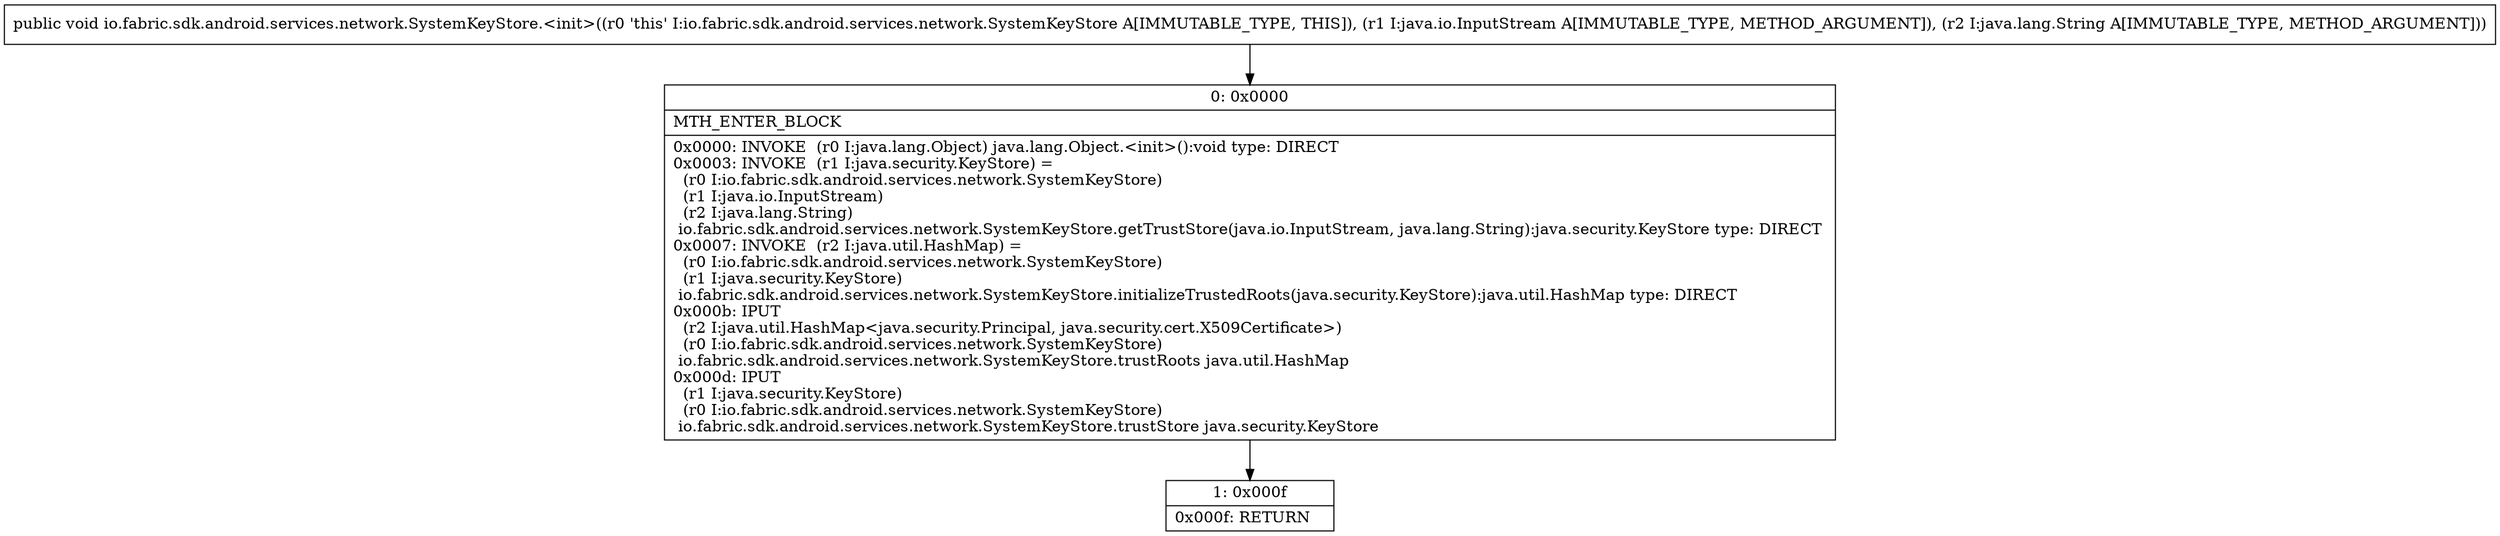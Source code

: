 digraph "CFG forio.fabric.sdk.android.services.network.SystemKeyStore.\<init\>(Ljava\/io\/InputStream;Ljava\/lang\/String;)V" {
Node_0 [shape=record,label="{0\:\ 0x0000|MTH_ENTER_BLOCK\l|0x0000: INVOKE  (r0 I:java.lang.Object) java.lang.Object.\<init\>():void type: DIRECT \l0x0003: INVOKE  (r1 I:java.security.KeyStore) = \l  (r0 I:io.fabric.sdk.android.services.network.SystemKeyStore)\l  (r1 I:java.io.InputStream)\l  (r2 I:java.lang.String)\l io.fabric.sdk.android.services.network.SystemKeyStore.getTrustStore(java.io.InputStream, java.lang.String):java.security.KeyStore type: DIRECT \l0x0007: INVOKE  (r2 I:java.util.HashMap) = \l  (r0 I:io.fabric.sdk.android.services.network.SystemKeyStore)\l  (r1 I:java.security.KeyStore)\l io.fabric.sdk.android.services.network.SystemKeyStore.initializeTrustedRoots(java.security.KeyStore):java.util.HashMap type: DIRECT \l0x000b: IPUT  \l  (r2 I:java.util.HashMap\<java.security.Principal, java.security.cert.X509Certificate\>)\l  (r0 I:io.fabric.sdk.android.services.network.SystemKeyStore)\l io.fabric.sdk.android.services.network.SystemKeyStore.trustRoots java.util.HashMap \l0x000d: IPUT  \l  (r1 I:java.security.KeyStore)\l  (r0 I:io.fabric.sdk.android.services.network.SystemKeyStore)\l io.fabric.sdk.android.services.network.SystemKeyStore.trustStore java.security.KeyStore \l}"];
Node_1 [shape=record,label="{1\:\ 0x000f|0x000f: RETURN   \l}"];
MethodNode[shape=record,label="{public void io.fabric.sdk.android.services.network.SystemKeyStore.\<init\>((r0 'this' I:io.fabric.sdk.android.services.network.SystemKeyStore A[IMMUTABLE_TYPE, THIS]), (r1 I:java.io.InputStream A[IMMUTABLE_TYPE, METHOD_ARGUMENT]), (r2 I:java.lang.String A[IMMUTABLE_TYPE, METHOD_ARGUMENT])) }"];
MethodNode -> Node_0;
Node_0 -> Node_1;
}

